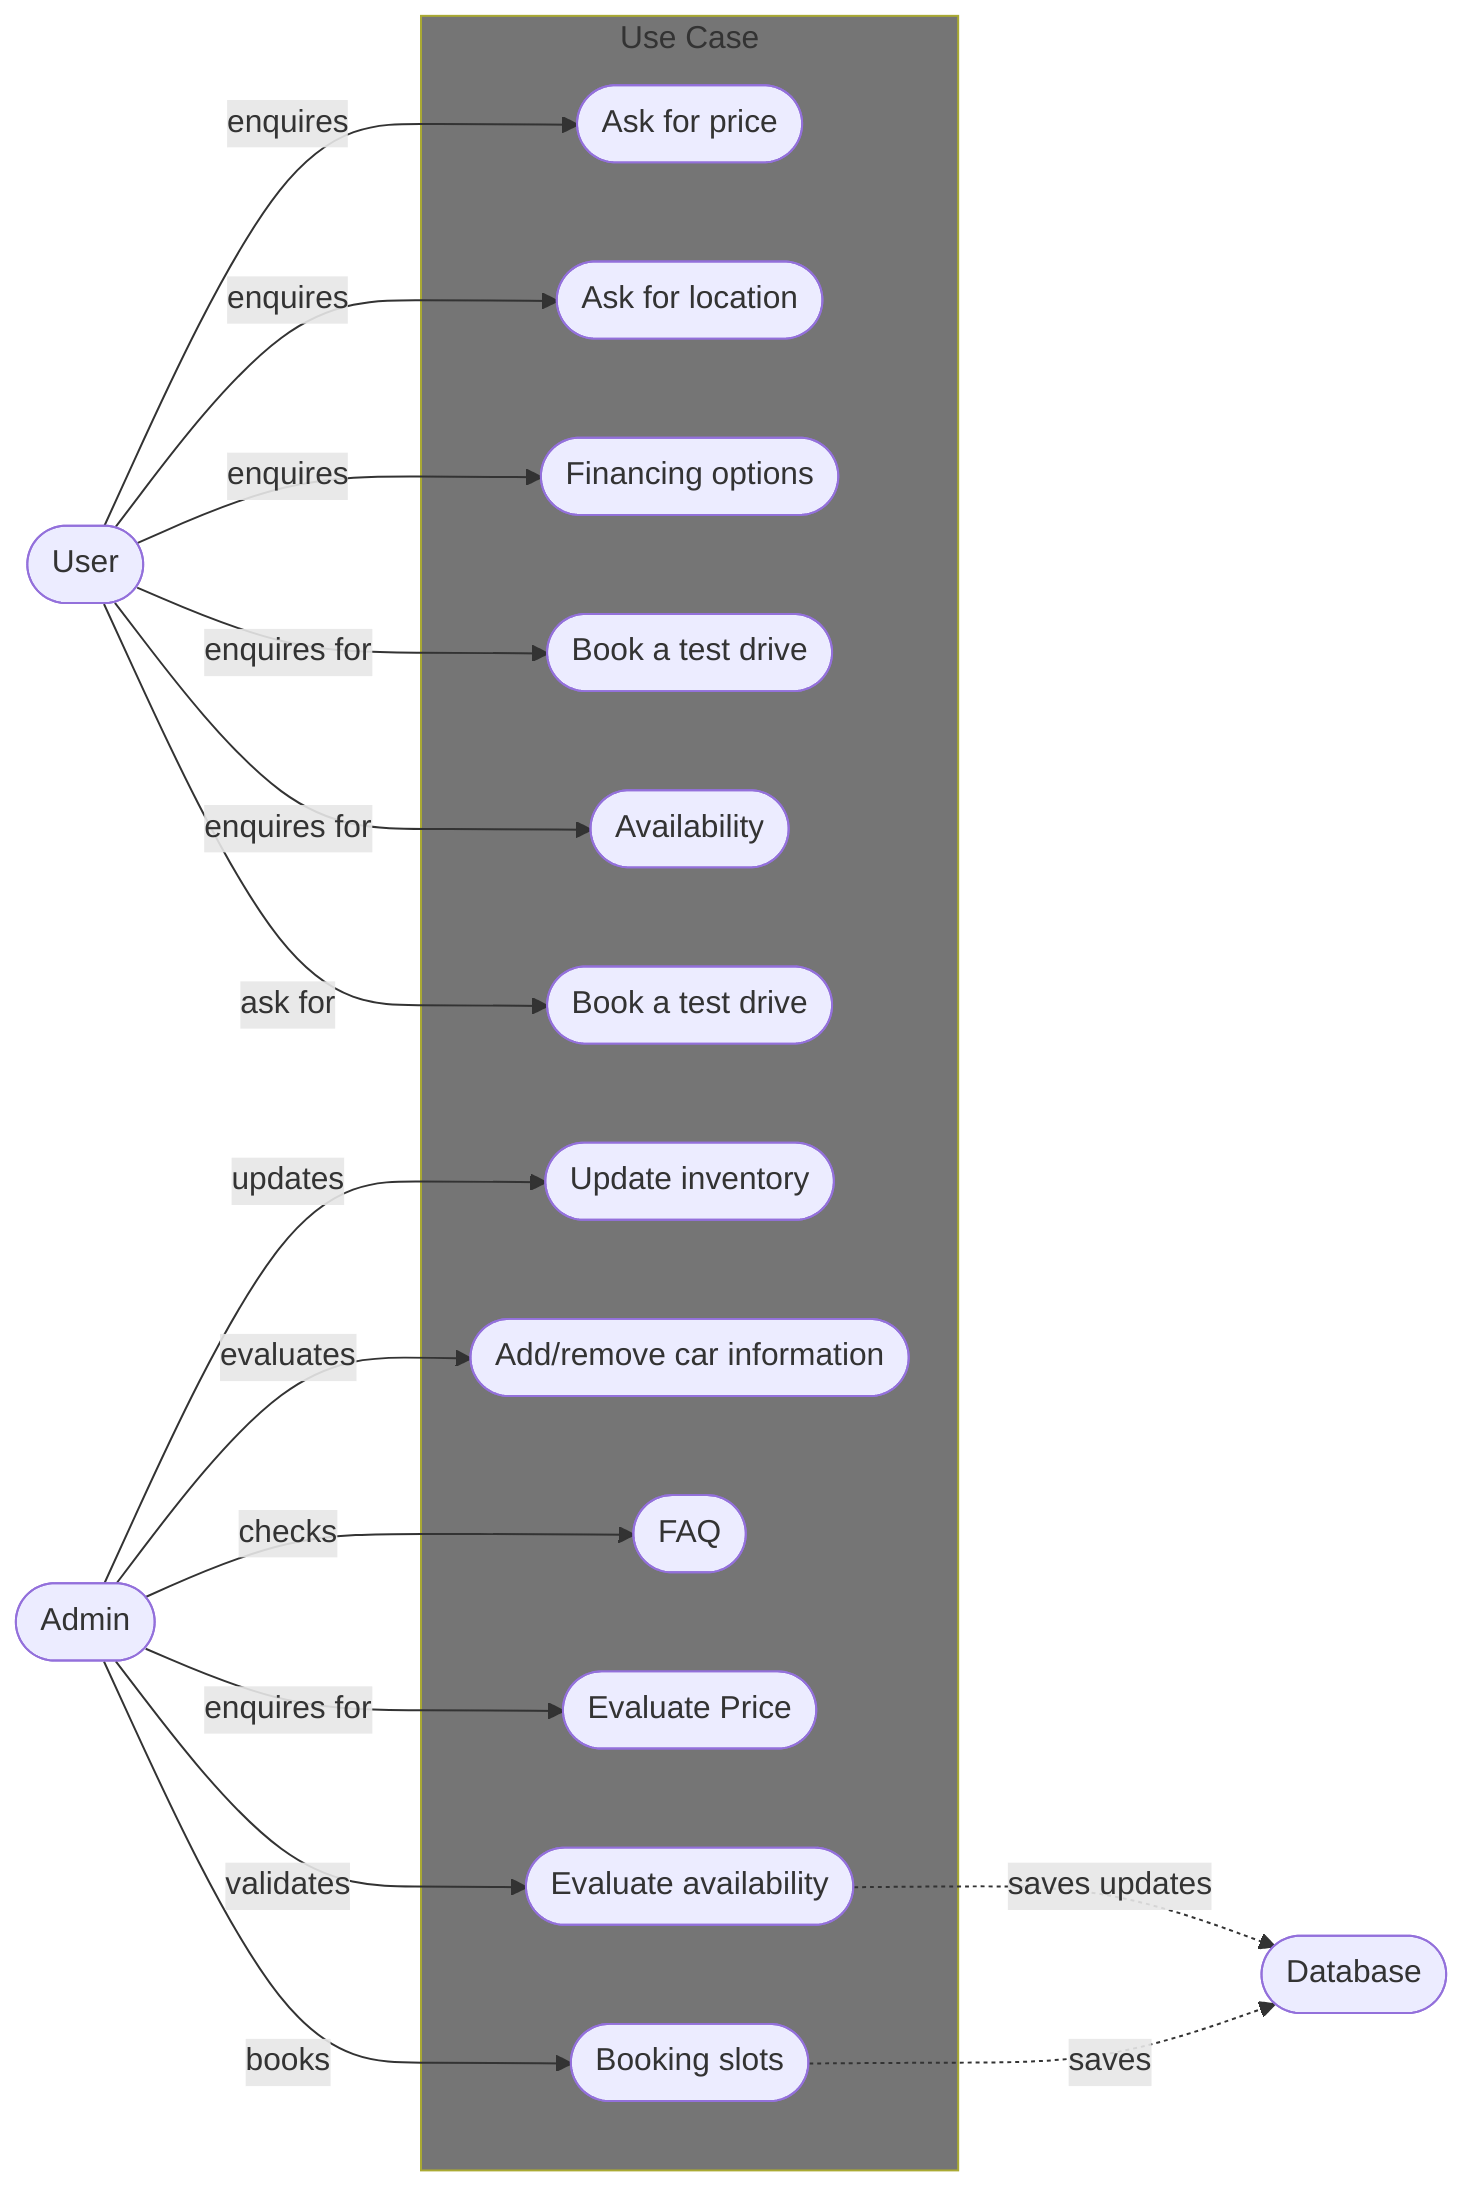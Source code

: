 flowchart LR
 subgraph s1["Use Case"]
        n3(["Ask for price"])
        n4(["Book a test drive"])
        n5(["Update inventory"])
        n6(["Availability"])
        n8(["Book a test drive"])
        n9(["Ask for location"])
        n10(["Financing options"])
        n11(["Add/remove car information"])
        n12(["FAQ"])
        n13(["Evaluate Price"])
        n14(["Evaluate availability"])
        n15(["Booking slots"])
  end
    n1(["User"]) -- enquires --> n3 & n9 & n10
    n1 -- enquires for --> n4 & n6
    n2(["Admin"]) -- updates --> n5
    n1 -- ask for --> n8
    n2 -- evaluates --> n11
    n2 -- checks --> n12
    n2 -- enquires for --> n13
    n2 -- validates --> n14
    n14 -. saves updates .-> n7(["Database"])
    n2 -- books --> n15
    n15 -. saves .-> n7

    style s1 fill:#757575